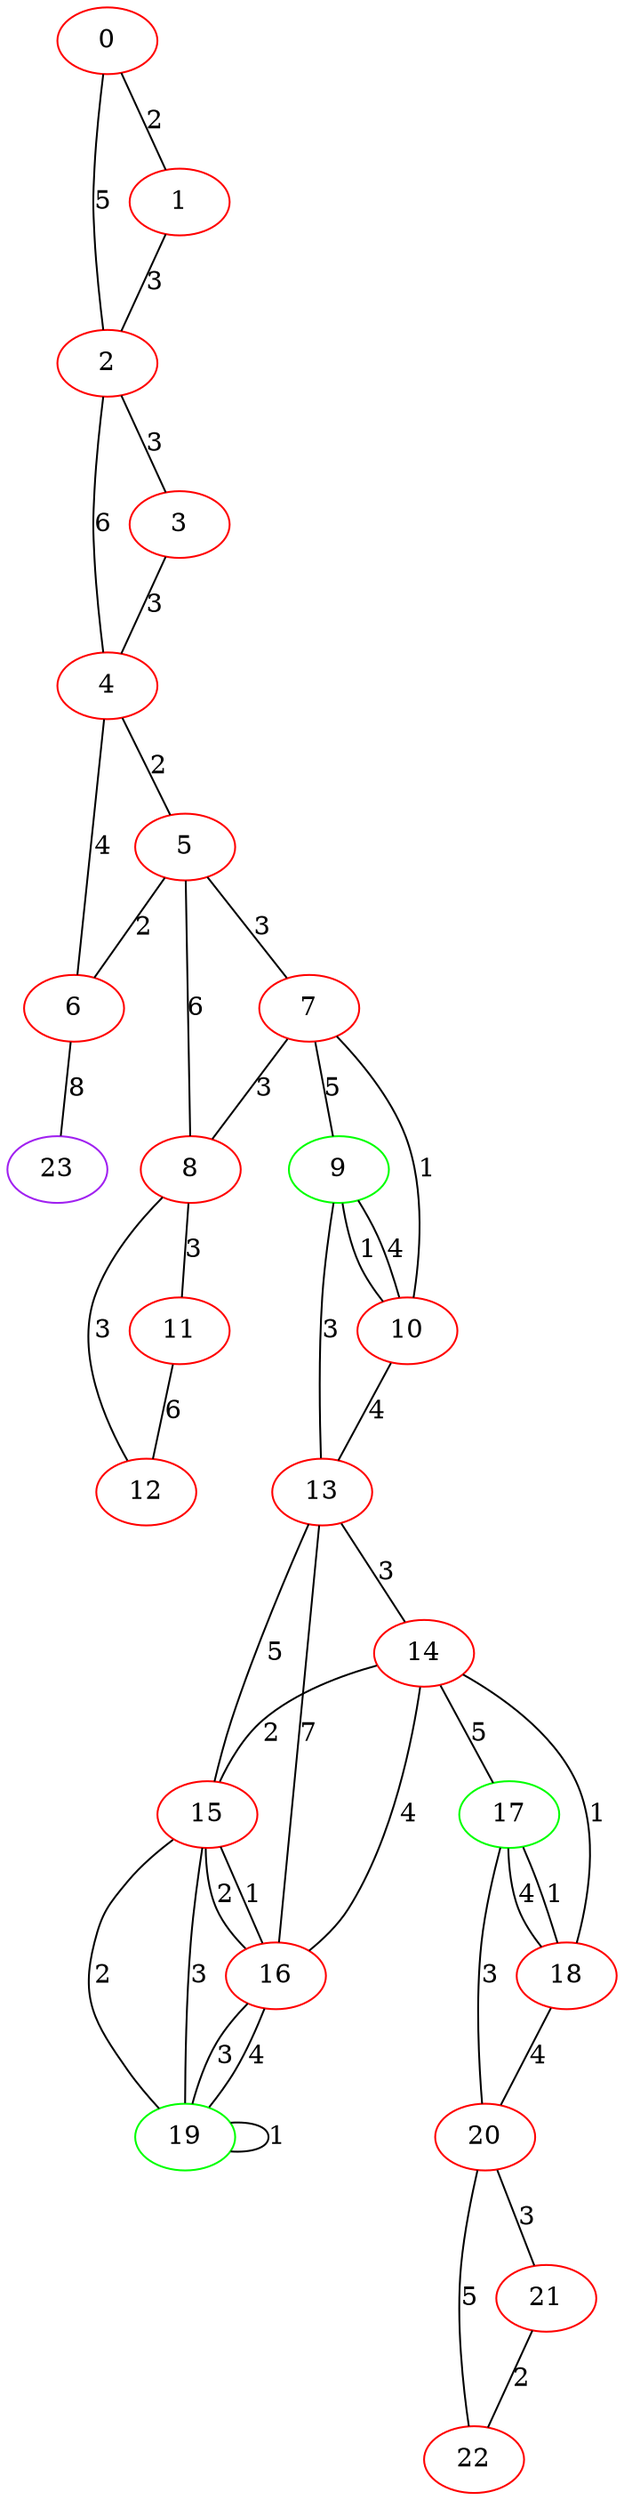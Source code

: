 graph "" {
0 [color=red, weight=1];
1 [color=red, weight=1];
2 [color=red, weight=1];
3 [color=red, weight=1];
4 [color=red, weight=1];
5 [color=red, weight=1];
6 [color=red, weight=1];
7 [color=red, weight=1];
8 [color=red, weight=1];
9 [color=green, weight=2];
10 [color=red, weight=1];
11 [color=red, weight=1];
12 [color=red, weight=1];
13 [color=red, weight=1];
14 [color=red, weight=1];
15 [color=red, weight=1];
16 [color=red, weight=1];
17 [color=green, weight=2];
18 [color=red, weight=1];
19 [color=green, weight=2];
20 [color=red, weight=1];
21 [color=red, weight=1];
22 [color=red, weight=1];
23 [color=purple, weight=4];
0 -- 1  [key=0, label=2];
0 -- 2  [key=0, label=5];
1 -- 2  [key=0, label=3];
2 -- 3  [key=0, label=3];
2 -- 4  [key=0, label=6];
3 -- 4  [key=0, label=3];
4 -- 5  [key=0, label=2];
4 -- 6  [key=0, label=4];
5 -- 8  [key=0, label=6];
5 -- 6  [key=0, label=2];
5 -- 7  [key=0, label=3];
6 -- 23  [key=0, label=8];
7 -- 8  [key=0, label=3];
7 -- 9  [key=0, label=5];
7 -- 10  [key=0, label=1];
8 -- 11  [key=0, label=3];
8 -- 12  [key=0, label=3];
9 -- 10  [key=0, label=1];
9 -- 10  [key=1, label=4];
9 -- 13  [key=0, label=3];
10 -- 13  [key=0, label=4];
11 -- 12  [key=0, label=6];
13 -- 16  [key=0, label=7];
13 -- 14  [key=0, label=3];
13 -- 15  [key=0, label=5];
14 -- 16  [key=0, label=4];
14 -- 17  [key=0, label=5];
14 -- 18  [key=0, label=1];
14 -- 15  [key=0, label=2];
15 -- 16  [key=0, label=2];
15 -- 16  [key=1, label=1];
15 -- 19  [key=0, label=2];
15 -- 19  [key=1, label=3];
16 -- 19  [key=0, label=3];
16 -- 19  [key=1, label=4];
17 -- 18  [key=0, label=4];
17 -- 18  [key=1, label=1];
17 -- 20  [key=0, label=3];
18 -- 20  [key=0, label=4];
19 -- 19  [key=0, label=1];
20 -- 21  [key=0, label=3];
20 -- 22  [key=0, label=5];
21 -- 22  [key=0, label=2];
}
